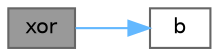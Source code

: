 digraph "xor"
{
 // INTERACTIVE_SVG=YES
 // LATEX_PDF_SIZE
  bgcolor="transparent";
  edge [fontname=Helvetica,fontsize=10,labelfontname=Helvetica,labelfontsize=10];
  node [fontname=Helvetica,fontsize=10,shape=box,height=0.2,width=0.4];
  rankdir="LR";
  Node1 [id="Node000001",label="xor",height=0.2,width=0.4,color="gray40", fillcolor="grey60", style="filled", fontcolor="black",tooltip=" "];
  Node1 -> Node2 [id="edge1_Node000001_Node000002",color="steelblue1",style="solid",tooltip=" "];
  Node2 [id="Node000002",label="b",height=0.2,width=0.4,color="grey40", fillcolor="white", style="filled",URL="$d6/d06/a00572_af36af181c026f5a7ad0911bf2f9a9bda.html#af36af181c026f5a7ad0911bf2f9a9bda",tooltip=" "];
}
